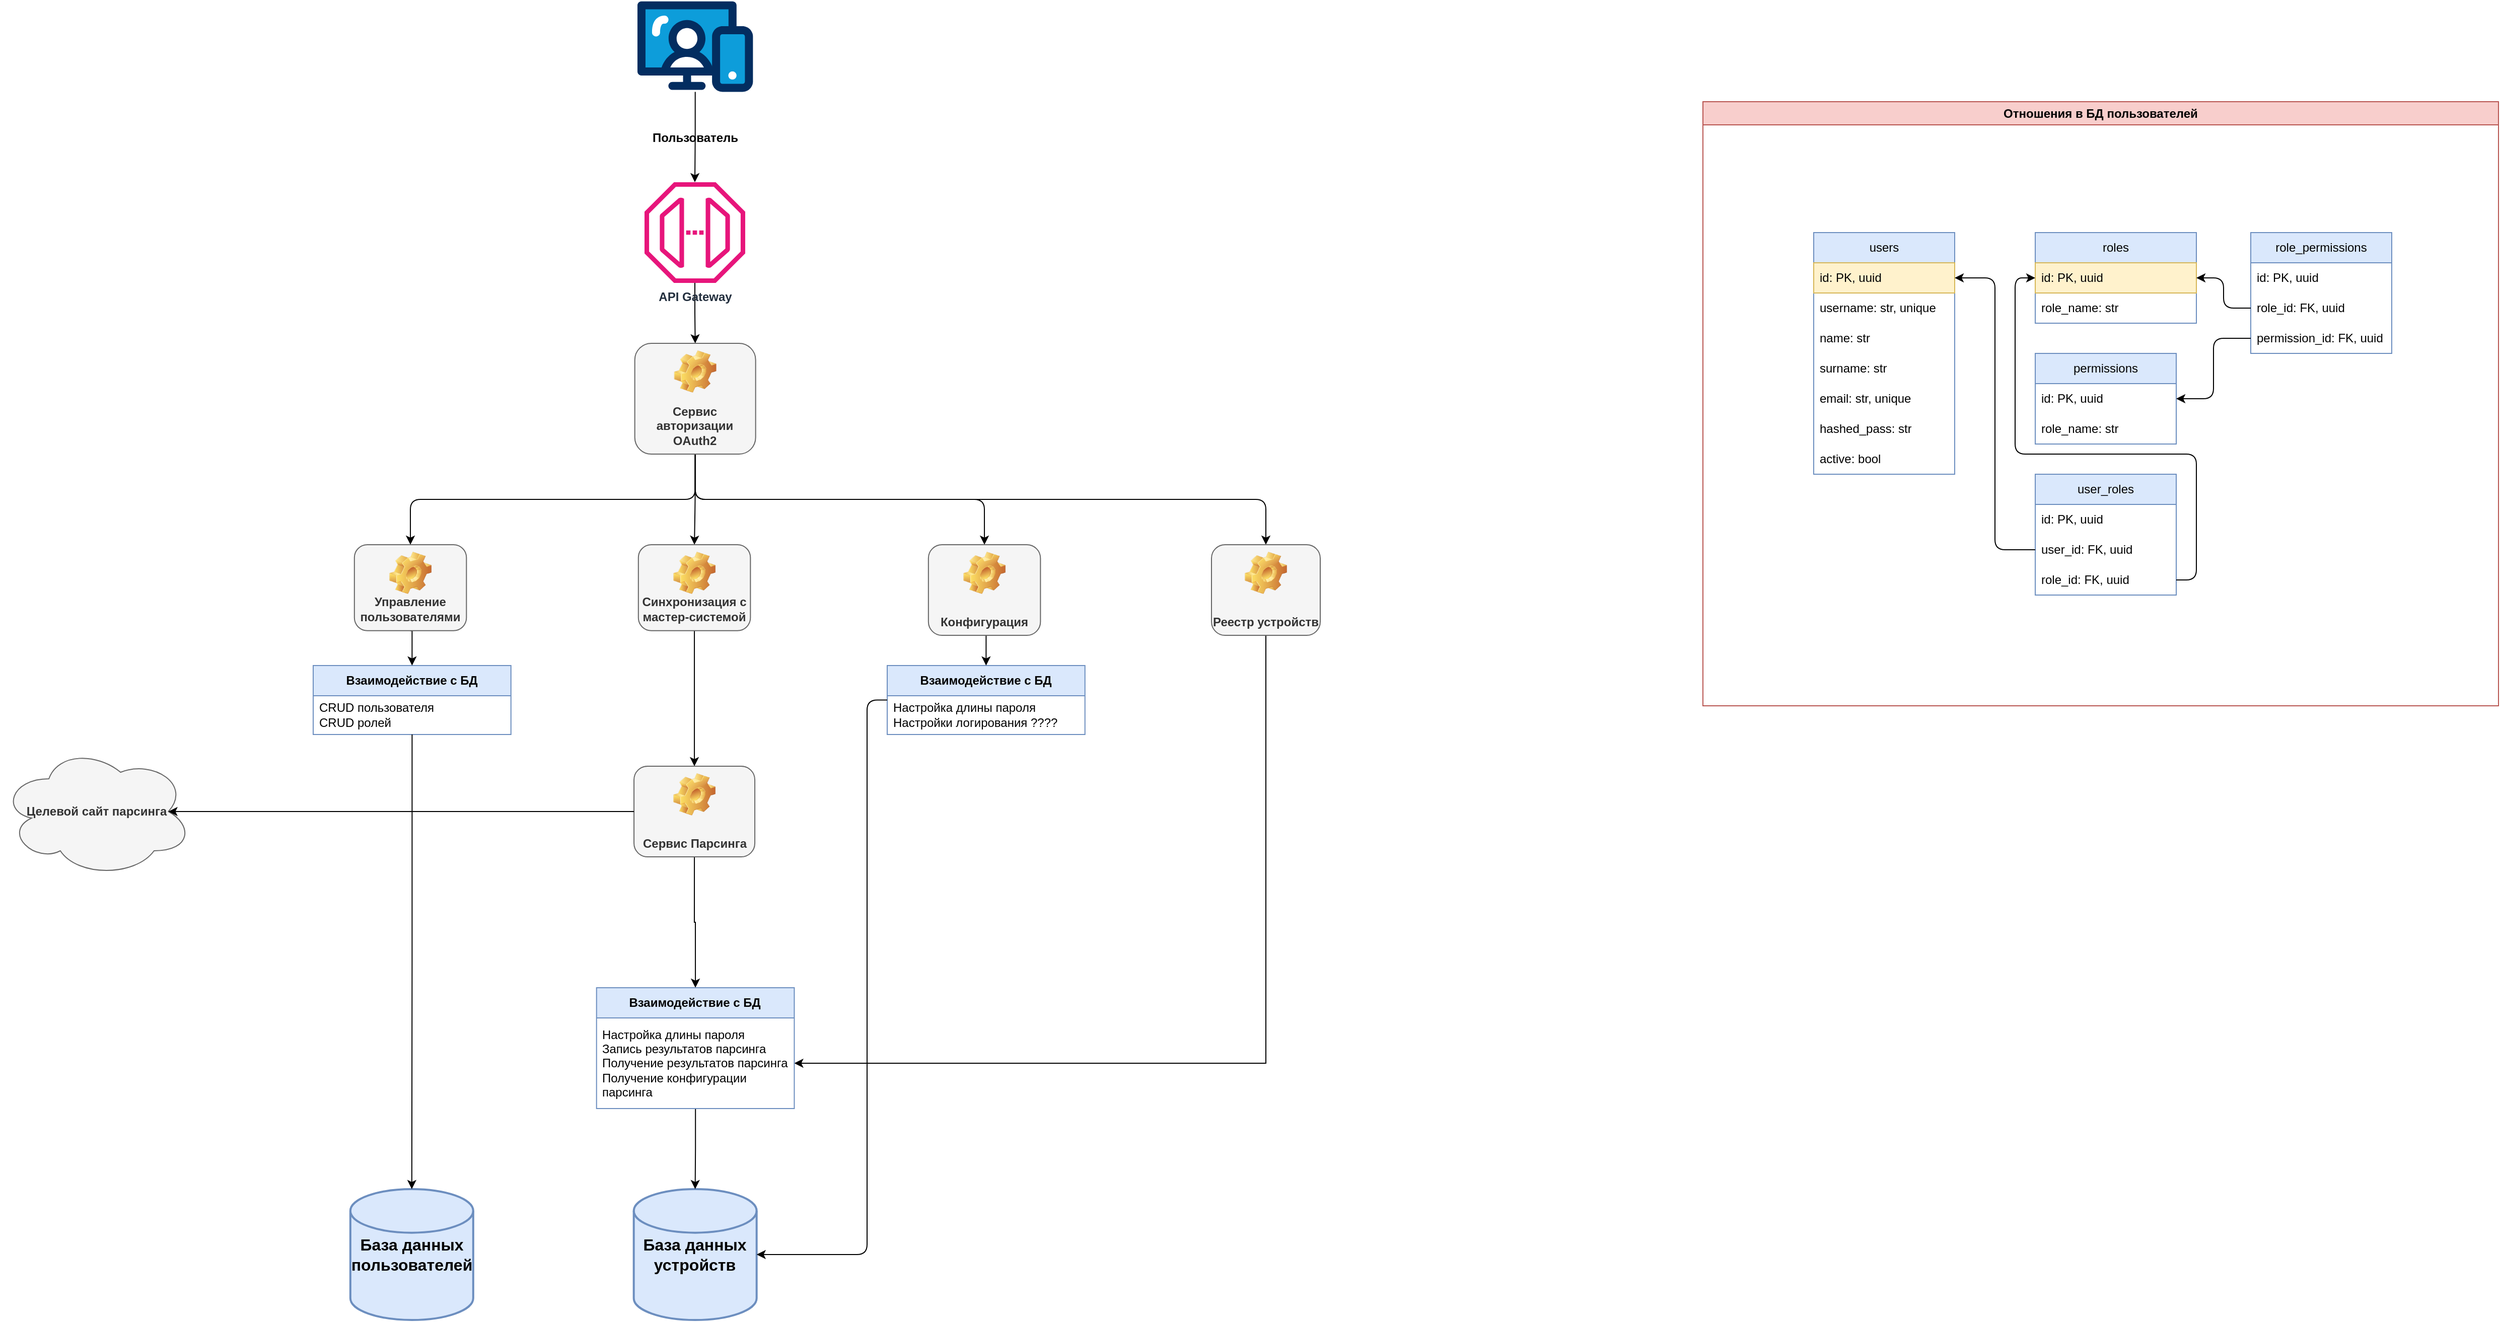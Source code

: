 <mxfile version="26.0.9">
  <diagram name="Страница — 1" id="B61QSFBD9j92VJcZaY03">
    <mxGraphModel dx="2876" dy="2375" grid="1" gridSize="10" guides="1" tooltips="1" connect="1" arrows="1" fold="1" page="1" pageScale="1" pageWidth="827" pageHeight="1169" math="0" shadow="0">
      <root>
        <mxCell id="0" />
        <mxCell id="1" parent="0" />
        <mxCell id="7T62gmuAYcarF65H57XP-43" style="edgeStyle=orthogonalEdgeStyle;rounded=0;orthogonalLoop=1;jettySize=auto;html=1;" parent="1" source="Uf0J_Py4AoEpPPf9A5Is-12" target="Uf0J_Py4AoEpPPf9A5Is-14" edge="1">
          <mxGeometry relative="1" as="geometry" />
        </mxCell>
        <mxCell id="Uf0J_Py4AoEpPPf9A5Is-12" value="Пользователь" style="verticalLabelPosition=bottom;aspect=fixed;html=1;shape=mxgraph.salesforce.web;fontStyle=1;fillColor=#fff2cc;strokeColor=#d6b656;" parent="1" vertex="1">
          <mxGeometry x="-8" y="-660" width="114.68" height="90.6" as="geometry" />
        </mxCell>
        <mxCell id="7T62gmuAYcarF65H57XP-44" style="edgeStyle=orthogonalEdgeStyle;rounded=0;orthogonalLoop=1;jettySize=auto;html=1;entryX=0.5;entryY=0;entryDx=0;entryDy=0;" parent="1" source="Uf0J_Py4AoEpPPf9A5Is-14" target="Uf0J_Py4AoEpPPf9A5Is-16" edge="1">
          <mxGeometry relative="1" as="geometry" />
        </mxCell>
        <mxCell id="Uf0J_Py4AoEpPPf9A5Is-14" value="API Gateway&lt;div&gt;&lt;br&gt;&lt;/div&gt;" style="sketch=0;outlineConnect=0;fontColor=#232F3E;gradientColor=none;fillColor=#E7157B;strokeColor=none;dashed=0;verticalLabelPosition=bottom;verticalAlign=top;align=center;html=1;fontSize=12;fontStyle=1;aspect=fixed;pointerEvents=1;shape=mxgraph.aws4.endpoint;" parent="1" vertex="1">
          <mxGeometry x="-1" y="-480" width="100" height="100" as="geometry" />
        </mxCell>
        <mxCell id="7T62gmuAYcarF65H57XP-60" style="edgeStyle=orthogonalEdgeStyle;rounded=1;orthogonalLoop=1;jettySize=auto;html=1;exitX=0.5;exitY=1;exitDx=0;exitDy=0;entryX=0.5;entryY=0;entryDx=0;entryDy=0;curved=0;" parent="1" source="Uf0J_Py4AoEpPPf9A5Is-16" target="7T62gmuAYcarF65H57XP-54" edge="1">
          <mxGeometry relative="1" as="geometry" />
        </mxCell>
        <mxCell id="7T62gmuAYcarF65H57XP-61" style="edgeStyle=orthogonalEdgeStyle;rounded=1;orthogonalLoop=1;jettySize=auto;html=1;exitX=0.5;exitY=1;exitDx=0;exitDy=0;entryX=0.5;entryY=0;entryDx=0;entryDy=0;curved=0;" parent="1" source="Uf0J_Py4AoEpPPf9A5Is-16" target="7T62gmuAYcarF65H57XP-48" edge="1">
          <mxGeometry relative="1" as="geometry" />
        </mxCell>
        <mxCell id="7T62gmuAYcarF65H57XP-62" style="edgeStyle=orthogonalEdgeStyle;rounded=1;orthogonalLoop=1;jettySize=auto;html=1;exitX=0.5;exitY=1;exitDx=0;exitDy=0;entryX=0.5;entryY=0;entryDx=0;entryDy=0;curved=0;" parent="1" source="Uf0J_Py4AoEpPPf9A5Is-16" target="7T62gmuAYcarF65H57XP-19" edge="1">
          <mxGeometry relative="1" as="geometry" />
        </mxCell>
        <mxCell id="7T62gmuAYcarF65H57XP-66" style="edgeStyle=orthogonalEdgeStyle;rounded=1;orthogonalLoop=1;jettySize=auto;html=1;exitX=0.5;exitY=1;exitDx=0;exitDy=0;entryX=0.5;entryY=0;entryDx=0;entryDy=0;curved=0;" parent="1" source="Uf0J_Py4AoEpPPf9A5Is-16" target="7T62gmuAYcarF65H57XP-26" edge="1">
          <mxGeometry relative="1" as="geometry" />
        </mxCell>
        <mxCell id="Uf0J_Py4AoEpPPf9A5Is-16" value="Сервис авторизации&lt;div&gt;OAuth2&lt;/div&gt;" style="label;whiteSpace=wrap;html=1;align=center;verticalAlign=bottom;spacingLeft=0;spacingBottom=4;imageAlign=center;imageVerticalAlign=top;image=img/clipart/Gear_128x128.png;fillColor=#f5f5f5;fontColor=#333333;strokeColor=#666666;" parent="1" vertex="1">
          <mxGeometry x="-10.66" y="-320" width="120" height="110" as="geometry" />
        </mxCell>
        <mxCell id="ELpbU5azGIm4Fc8LFr4V-3" style="edgeStyle=orthogonalEdgeStyle;rounded=0;orthogonalLoop=1;jettySize=auto;html=1;exitX=0.5;exitY=1;exitDx=0;exitDy=0;entryX=1;entryY=0.5;entryDx=0;entryDy=0;" parent="1" source="7T62gmuAYcarF65H57XP-26" target="ELpbU5azGIm4Fc8LFr4V-2" edge="1">
          <mxGeometry relative="1" as="geometry" />
        </mxCell>
        <mxCell id="7T62gmuAYcarF65H57XP-26" value="Реестр устройств" style="label;whiteSpace=wrap;html=1;align=center;verticalAlign=bottom;spacingLeft=0;spacingBottom=4;imageAlign=center;imageVerticalAlign=top;image=img/clipart/Gear_128x128.png;fillColor=#f5f5f5;fontColor=#333333;strokeColor=#666666;movable=1;resizable=1;rotatable=1;deletable=1;editable=1;locked=0;connectable=1;" parent="1" vertex="1">
          <mxGeometry x="562" y="-120" width="108" height="90" as="geometry" />
        </mxCell>
        <mxCell id="7T62gmuAYcarF65H57XP-51" value="Взаимодействие с БД" style="swimlane;fontStyle=1;childLayout=stackLayout;horizontal=1;startSize=30;horizontalStack=0;resizeParent=1;resizeParentMax=0;resizeLast=0;collapsible=1;marginBottom=0;whiteSpace=wrap;html=1;fillColor=#dae8fc;strokeColor=#6c8ebf;" parent="1" vertex="1">
          <mxGeometry x="-329.995" width="196.364" height="68.52" as="geometry" />
        </mxCell>
        <mxCell id="7T62gmuAYcarF65H57XP-52" value="CRUD пользователя&lt;div&gt;CRUD ролей&lt;/div&gt;" style="text;strokeColor=none;fillColor=none;align=left;verticalAlign=middle;spacingLeft=4;spacingRight=4;overflow=hidden;points=[[0,0.5],[1,0.5]];portConstraint=eastwest;rotatable=0;whiteSpace=wrap;html=1;" parent="7T62gmuAYcarF65H57XP-51" vertex="1">
          <mxGeometry y="30" width="196.364" height="38.52" as="geometry" />
        </mxCell>
        <mxCell id="7T62gmuAYcarF65H57XP-15" value="Взаимодействие с БД" style="swimlane;fontStyle=1;childLayout=stackLayout;horizontal=1;startSize=30;horizontalStack=0;resizeParent=1;resizeParentMax=0;resizeLast=0;collapsible=1;marginBottom=0;whiteSpace=wrap;html=1;fillColor=#dae8fc;strokeColor=#6c8ebf;" parent="1" vertex="1">
          <mxGeometry x="240.005" width="196.364" height="68.52" as="geometry" />
        </mxCell>
        <mxCell id="7T62gmuAYcarF65H57XP-16" value="Настройка длины пароля&lt;div&gt;Настройки логирования ????&lt;/div&gt;" style="text;strokeColor=none;fillColor=none;align=left;verticalAlign=middle;spacingLeft=4;spacingRight=4;overflow=hidden;points=[[0,0.5],[1,0.5]];portConstraint=eastwest;rotatable=0;whiteSpace=wrap;html=1;" parent="7T62gmuAYcarF65H57XP-15" vertex="1">
          <mxGeometry y="30" width="196.364" height="38.52" as="geometry" />
        </mxCell>
        <mxCell id="7T62gmuAYcarF65H57XP-65" style="edgeStyle=orthogonalEdgeStyle;rounded=0;orthogonalLoop=1;jettySize=auto;html=1;exitX=0.5;exitY=1;exitDx=0;exitDy=0;entryX=0.5;entryY=0;entryDx=0;entryDy=0;" parent="1" source="7T62gmuAYcarF65H57XP-48" target="Uf0J_Py4AoEpPPf9A5Is-17" edge="1">
          <mxGeometry relative="1" as="geometry" />
        </mxCell>
        <mxCell id="7T62gmuAYcarF65H57XP-48" value="Синхронизация с мастер-системой" style="label;whiteSpace=wrap;html=1;align=center;verticalAlign=bottom;spacingLeft=0;spacingBottom=4;imageAlign=center;imageVerticalAlign=top;image=img/clipart/Gear_128x128.png;fillColor=#f5f5f5;fontColor=#333333;strokeColor=#666666;" parent="1" vertex="1">
          <mxGeometry x="-7.09" y="-120" width="111.27" height="85.333" as="geometry" />
        </mxCell>
        <mxCell id="7T62gmuAYcarF65H57XP-57" style="edgeStyle=orthogonalEdgeStyle;rounded=0;orthogonalLoop=1;jettySize=auto;html=1;exitX=0.5;exitY=1;exitDx=0;exitDy=0;entryX=0.5;entryY=0;entryDx=0;entryDy=0;" parent="1" source="7T62gmuAYcarF65H57XP-54" target="7T62gmuAYcarF65H57XP-51" edge="1">
          <mxGeometry relative="1" as="geometry" />
        </mxCell>
        <mxCell id="7T62gmuAYcarF65H57XP-54" value="Управление пользователями" style="label;whiteSpace=wrap;html=1;align=center;verticalAlign=bottom;spacingLeft=0;spacingBottom=4;imageAlign=center;imageVerticalAlign=top;image=img/clipart/Gear_128x128.png;fillColor=#f5f5f5;fontColor=#333333;strokeColor=#666666;" parent="1" vertex="1">
          <mxGeometry x="-289.09" y="-120" width="111.27" height="85.333" as="geometry" />
        </mxCell>
        <mxCell id="7T62gmuAYcarF65H57XP-59" style="edgeStyle=orthogonalEdgeStyle;rounded=0;orthogonalLoop=1;jettySize=auto;html=1;exitX=0.5;exitY=1;exitDx=0;exitDy=0;entryX=0.5;entryY=0;entryDx=0;entryDy=0;" parent="1" source="7T62gmuAYcarF65H57XP-19" target="7T62gmuAYcarF65H57XP-15" edge="1">
          <mxGeometry relative="1" as="geometry" />
        </mxCell>
        <mxCell id="7T62gmuAYcarF65H57XP-19" value="Конфигурация" style="label;whiteSpace=wrap;html=1;align=center;verticalAlign=bottom;spacingLeft=0;spacingBottom=4;imageAlign=center;imageVerticalAlign=top;image=img/clipart/Gear_128x128.png;fillColor=#f5f5f5;fontColor=#333333;strokeColor=#666666;" parent="1" vertex="1">
          <mxGeometry x="280.914" y="-120" width="111.27" height="90" as="geometry" />
        </mxCell>
        <mxCell id="Uf0J_Py4AoEpPPf9A5Is-5" value="Целевой сайт парсинга" style="ellipse;shape=cloud;whiteSpace=wrap;html=1;fillColor=#f5f5f5;fontColor=#333333;strokeColor=#666666;fontStyle=1" parent="1" vertex="1">
          <mxGeometry x="-640" y="80" width="190" height="130" as="geometry" />
        </mxCell>
        <mxCell id="ELpbU5azGIm4Fc8LFr4V-5" style="edgeStyle=orthogonalEdgeStyle;rounded=0;orthogonalLoop=1;jettySize=auto;html=1;exitX=0.5;exitY=1;exitDx=0;exitDy=0;entryX=0.5;entryY=0;entryDx=0;entryDy=0;" parent="1" source="Uf0J_Py4AoEpPPf9A5Is-17" target="ELpbU5azGIm4Fc8LFr4V-1" edge="1">
          <mxGeometry relative="1" as="geometry" />
        </mxCell>
        <mxCell id="Uf0J_Py4AoEpPPf9A5Is-17" value="Сервис Парсинга" style="label;whiteSpace=wrap;html=1;align=center;verticalAlign=bottom;spacingLeft=0;spacingBottom=4;imageAlign=center;imageVerticalAlign=top;image=img/clipart/Gear_128x128.png;fillColor=#f5f5f5;fontColor=#333333;strokeColor=#666666;" parent="1" vertex="1">
          <mxGeometry x="-11.46" y="100" width="120" height="90" as="geometry" />
        </mxCell>
        <mxCell id="7T62gmuAYcarF65H57XP-64" style="edgeStyle=orthogonalEdgeStyle;rounded=1;orthogonalLoop=1;jettySize=auto;html=1;exitX=0;exitY=0.5;exitDx=0;exitDy=0;entryX=0.875;entryY=0.5;entryDx=0;entryDy=0;entryPerimeter=0;curved=0;" parent="1" source="Uf0J_Py4AoEpPPf9A5Is-17" target="Uf0J_Py4AoEpPPf9A5Is-5" edge="1">
          <mxGeometry relative="1" as="geometry" />
        </mxCell>
        <mxCell id="7T62gmuAYcarF65H57XP-67" value="&lt;font style=&quot;font-size: 16px;&quot;&gt;&lt;b&gt;База данных устройств&lt;/b&gt;&lt;/font&gt;" style="strokeWidth=2;html=1;shape=mxgraph.flowchart.database;whiteSpace=wrap;fillColor=#dae8fc;strokeColor=#6c8ebf;" parent="1" vertex="1">
          <mxGeometry x="-11.66" y="520" width="122" height="130" as="geometry" />
        </mxCell>
        <mxCell id="7T62gmuAYcarF65H57XP-69" style="edgeStyle=orthogonalEdgeStyle;rounded=1;orthogonalLoop=1;jettySize=auto;html=1;entryX=1;entryY=0.5;entryDx=0;entryDy=0;entryPerimeter=0;curved=0;" parent="1" source="7T62gmuAYcarF65H57XP-15" target="7T62gmuAYcarF65H57XP-67" edge="1">
          <mxGeometry relative="1" as="geometry">
            <Array as="points">
              <mxPoint x="220" y="34" />
              <mxPoint x="220" y="585" />
            </Array>
          </mxGeometry>
        </mxCell>
        <mxCell id="ELpbU5azGIm4Fc8LFr4V-6" style="edgeStyle=orthogonalEdgeStyle;rounded=0;orthogonalLoop=1;jettySize=auto;html=1;" parent="1" source="ELpbU5azGIm4Fc8LFr4V-1" target="7T62gmuAYcarF65H57XP-67" edge="1">
          <mxGeometry relative="1" as="geometry" />
        </mxCell>
        <mxCell id="ELpbU5azGIm4Fc8LFr4V-1" value="Взаимодействие с БД" style="swimlane;fontStyle=1;childLayout=stackLayout;horizontal=1;startSize=30;horizontalStack=0;resizeParent=1;resizeParentMax=0;resizeLast=0;collapsible=1;marginBottom=0;whiteSpace=wrap;html=1;fillColor=#dae8fc;strokeColor=#6c8ebf;" parent="1" vertex="1">
          <mxGeometry x="-48.635" y="320" width="196.36" height="120" as="geometry" />
        </mxCell>
        <mxCell id="ELpbU5azGIm4Fc8LFr4V-2" value="Настройка длины пароля&lt;div&gt;Запись результатов парсинга&lt;div&gt;Получение результатов парсинга&lt;/div&gt;&lt;div&gt;Получение конфигурации парсинга&lt;/div&gt;&lt;/div&gt;" style="text;strokeColor=none;fillColor=none;align=left;verticalAlign=middle;spacingLeft=4;spacingRight=4;overflow=hidden;points=[[0,0.5],[1,0.5]];portConstraint=eastwest;rotatable=0;whiteSpace=wrap;html=1;" parent="ELpbU5azGIm4Fc8LFr4V-1" vertex="1">
          <mxGeometry y="30" width="196.36" height="90" as="geometry" />
        </mxCell>
        <mxCell id="EBoZplrJ1eYwMo9pc9vr-1" value="Отношения в БД пользователей" style="swimlane;whiteSpace=wrap;html=1;fillColor=#f8cecc;strokeColor=#b85450;" parent="1" vertex="1">
          <mxGeometry x="1050" y="-560" width="790" height="600" as="geometry" />
        </mxCell>
        <mxCell id="EBoZplrJ1eYwMo9pc9vr-34" value="" style="group" parent="EBoZplrJ1eYwMo9pc9vr-1" vertex="1" connectable="0">
          <mxGeometry x="110" y="130" width="574" height="360" as="geometry" />
        </mxCell>
        <mxCell id="EBoZplrJ1eYwMo9pc9vr-2" value="users" style="swimlane;fontStyle=0;childLayout=stackLayout;horizontal=1;startSize=30;horizontalStack=0;resizeParent=1;resizeParentMax=0;resizeLast=0;collapsible=1;marginBottom=0;whiteSpace=wrap;html=1;fillColor=#dae8fc;strokeColor=#6c8ebf;" parent="EBoZplrJ1eYwMo9pc9vr-34" vertex="1">
          <mxGeometry width="140" height="240" as="geometry" />
        </mxCell>
        <mxCell id="EBoZplrJ1eYwMo9pc9vr-3" value="id: PK, uuid" style="text;strokeColor=#d6b656;fillColor=#fff2cc;align=left;verticalAlign=middle;spacingLeft=4;spacingRight=4;overflow=hidden;points=[[0,0.5],[1,0.5]];portConstraint=eastwest;rotatable=0;whiteSpace=wrap;html=1;" parent="EBoZplrJ1eYwMo9pc9vr-2" vertex="1">
          <mxGeometry y="30" width="140" height="30" as="geometry" />
        </mxCell>
        <mxCell id="EBoZplrJ1eYwMo9pc9vr-4" value="username: str, unique" style="text;strokeColor=none;fillColor=none;align=left;verticalAlign=middle;spacingLeft=4;spacingRight=4;overflow=hidden;points=[[0,0.5],[1,0.5]];portConstraint=eastwest;rotatable=0;whiteSpace=wrap;html=1;" parent="EBoZplrJ1eYwMo9pc9vr-2" vertex="1">
          <mxGeometry y="60" width="140" height="30" as="geometry" />
        </mxCell>
        <mxCell id="EBoZplrJ1eYwMo9pc9vr-20" value="name: str" style="text;strokeColor=none;fillColor=none;align=left;verticalAlign=middle;spacingLeft=4;spacingRight=4;overflow=hidden;points=[[0,0.5],[1,0.5]];portConstraint=eastwest;rotatable=0;whiteSpace=wrap;html=1;" parent="EBoZplrJ1eYwMo9pc9vr-2" vertex="1">
          <mxGeometry y="90" width="140" height="30" as="geometry" />
        </mxCell>
        <mxCell id="EBoZplrJ1eYwMo9pc9vr-19" value="surname: str" style="text;strokeColor=none;fillColor=none;align=left;verticalAlign=middle;spacingLeft=4;spacingRight=4;overflow=hidden;points=[[0,0.5],[1,0.5]];portConstraint=eastwest;rotatable=0;whiteSpace=wrap;html=1;" parent="EBoZplrJ1eYwMo9pc9vr-2" vertex="1">
          <mxGeometry y="120" width="140" height="30" as="geometry" />
        </mxCell>
        <mxCell id="EBoZplrJ1eYwMo9pc9vr-5" value="email: str, unique" style="text;strokeColor=none;fillColor=none;align=left;verticalAlign=middle;spacingLeft=4;spacingRight=4;overflow=hidden;points=[[0,0.5],[1,0.5]];portConstraint=eastwest;rotatable=0;whiteSpace=wrap;html=1;" parent="EBoZplrJ1eYwMo9pc9vr-2" vertex="1">
          <mxGeometry y="150" width="140" height="30" as="geometry" />
        </mxCell>
        <mxCell id="EBoZplrJ1eYwMo9pc9vr-8" value="hashed_pass: str" style="text;strokeColor=none;fillColor=none;align=left;verticalAlign=middle;spacingLeft=4;spacingRight=4;overflow=hidden;points=[[0,0.5],[1,0.5]];portConstraint=eastwest;rotatable=0;whiteSpace=wrap;html=1;" parent="EBoZplrJ1eYwMo9pc9vr-2" vertex="1">
          <mxGeometry y="180" width="140" height="30" as="geometry" />
        </mxCell>
        <mxCell id="EBoZplrJ1eYwMo9pc9vr-9" value="active: bool" style="text;strokeColor=none;fillColor=none;align=left;verticalAlign=middle;spacingLeft=4;spacingRight=4;overflow=hidden;points=[[0,0.5],[1,0.5]];portConstraint=eastwest;rotatable=0;whiteSpace=wrap;html=1;" parent="EBoZplrJ1eYwMo9pc9vr-2" vertex="1">
          <mxGeometry y="210" width="140" height="30" as="geometry" />
        </mxCell>
        <mxCell id="EBoZplrJ1eYwMo9pc9vr-10" value="roles" style="swimlane;fontStyle=0;childLayout=stackLayout;horizontal=1;startSize=30;horizontalStack=0;resizeParent=1;resizeParentMax=0;resizeLast=0;collapsible=1;marginBottom=0;whiteSpace=wrap;html=1;fillColor=#dae8fc;strokeColor=#6c8ebf;" parent="EBoZplrJ1eYwMo9pc9vr-34" vertex="1">
          <mxGeometry x="220" width="160" height="90" as="geometry" />
        </mxCell>
        <mxCell id="EBoZplrJ1eYwMo9pc9vr-11" value="id: PK, uuid" style="text;strokeColor=#d6b656;fillColor=#fff2cc;align=left;verticalAlign=middle;spacingLeft=4;spacingRight=4;overflow=hidden;points=[[0,0.5],[1,0.5]];portConstraint=eastwest;rotatable=0;whiteSpace=wrap;html=1;" parent="EBoZplrJ1eYwMo9pc9vr-10" vertex="1">
          <mxGeometry y="30" width="160" height="30" as="geometry" />
        </mxCell>
        <mxCell id="EBoZplrJ1eYwMo9pc9vr-12" value="role_name: str" style="text;strokeColor=none;fillColor=none;align=left;verticalAlign=middle;spacingLeft=4;spacingRight=4;overflow=hidden;points=[[0,0.5],[1,0.5]];portConstraint=eastwest;rotatable=0;whiteSpace=wrap;html=1;" parent="EBoZplrJ1eYwMo9pc9vr-10" vertex="1">
          <mxGeometry y="60" width="160" height="30" as="geometry" />
        </mxCell>
        <mxCell id="EBoZplrJ1eYwMo9pc9vr-16" value="permissions" style="swimlane;fontStyle=0;childLayout=stackLayout;horizontal=1;startSize=30;horizontalStack=0;resizeParent=1;resizeParentMax=0;resizeLast=0;collapsible=1;marginBottom=0;whiteSpace=wrap;html=1;fillColor=#dae8fc;strokeColor=#6c8ebf;" parent="EBoZplrJ1eYwMo9pc9vr-34" vertex="1">
          <mxGeometry x="220" y="120" width="140" height="90" as="geometry" />
        </mxCell>
        <mxCell id="EBoZplrJ1eYwMo9pc9vr-17" value="id: PK, uuid" style="text;strokeColor=none;fillColor=none;align=left;verticalAlign=middle;spacingLeft=4;spacingRight=4;overflow=hidden;points=[[0,0.5],[1,0.5]];portConstraint=eastwest;rotatable=0;whiteSpace=wrap;html=1;" parent="EBoZplrJ1eYwMo9pc9vr-16" vertex="1">
          <mxGeometry y="30" width="140" height="30" as="geometry" />
        </mxCell>
        <mxCell id="EBoZplrJ1eYwMo9pc9vr-18" value="role_name: str" style="text;strokeColor=none;fillColor=none;align=left;verticalAlign=middle;spacingLeft=4;spacingRight=4;overflow=hidden;points=[[0,0.5],[1,0.5]];portConstraint=eastwest;rotatable=0;whiteSpace=wrap;html=1;" parent="EBoZplrJ1eYwMo9pc9vr-16" vertex="1">
          <mxGeometry y="60" width="140" height="30" as="geometry" />
        </mxCell>
        <mxCell id="EBoZplrJ1eYwMo9pc9vr-21" value="role_permissions" style="swimlane;fontStyle=0;childLayout=stackLayout;horizontal=1;startSize=30;horizontalStack=0;resizeParent=1;resizeParentMax=0;resizeLast=0;collapsible=1;marginBottom=0;whiteSpace=wrap;html=1;fillColor=#dae8fc;strokeColor=#6c8ebf;" parent="EBoZplrJ1eYwMo9pc9vr-34" vertex="1">
          <mxGeometry x="434" width="140" height="120" as="geometry" />
        </mxCell>
        <mxCell id="EBoZplrJ1eYwMo9pc9vr-22" value="id: PK, uuid" style="text;strokeColor=none;fillColor=none;align=left;verticalAlign=middle;spacingLeft=4;spacingRight=4;overflow=hidden;points=[[0,0.5],[1,0.5]];portConstraint=eastwest;rotatable=0;whiteSpace=wrap;html=1;" parent="EBoZplrJ1eYwMo9pc9vr-21" vertex="1">
          <mxGeometry y="30" width="140" height="30" as="geometry" />
        </mxCell>
        <mxCell id="EBoZplrJ1eYwMo9pc9vr-23" value="role_id: FK, uuid" style="text;strokeColor=none;fillColor=none;align=left;verticalAlign=middle;spacingLeft=4;spacingRight=4;overflow=hidden;points=[[0,0.5],[1,0.5]];portConstraint=eastwest;rotatable=0;whiteSpace=wrap;html=1;" parent="EBoZplrJ1eYwMo9pc9vr-21" vertex="1">
          <mxGeometry y="60" width="140" height="30" as="geometry" />
        </mxCell>
        <mxCell id="EBoZplrJ1eYwMo9pc9vr-24" value="permission_id: FK, uuid" style="text;strokeColor=none;fillColor=none;align=left;verticalAlign=middle;spacingLeft=4;spacingRight=4;overflow=hidden;points=[[0,0.5],[1,0.5]];portConstraint=eastwest;rotatable=0;whiteSpace=wrap;html=1;" parent="EBoZplrJ1eYwMo9pc9vr-21" vertex="1">
          <mxGeometry y="90" width="140" height="30" as="geometry" />
        </mxCell>
        <mxCell id="EBoZplrJ1eYwMo9pc9vr-25" style="edgeStyle=orthogonalEdgeStyle;rounded=1;orthogonalLoop=1;jettySize=auto;html=1;exitX=0;exitY=0.5;exitDx=0;exitDy=0;entryX=1;entryY=0.5;entryDx=0;entryDy=0;curved=0;" parent="EBoZplrJ1eYwMo9pc9vr-34" source="EBoZplrJ1eYwMo9pc9vr-23" target="EBoZplrJ1eYwMo9pc9vr-11" edge="1">
          <mxGeometry relative="1" as="geometry" />
        </mxCell>
        <mxCell id="EBoZplrJ1eYwMo9pc9vr-26" style="edgeStyle=orthogonalEdgeStyle;rounded=1;orthogonalLoop=1;jettySize=auto;html=1;exitX=0;exitY=0.5;exitDx=0;exitDy=0;entryX=1;entryY=0.5;entryDx=0;entryDy=0;curved=0;" parent="EBoZplrJ1eYwMo9pc9vr-34" source="EBoZplrJ1eYwMo9pc9vr-24" target="EBoZplrJ1eYwMo9pc9vr-17" edge="1">
          <mxGeometry relative="1" as="geometry" />
        </mxCell>
        <mxCell id="EBoZplrJ1eYwMo9pc9vr-27" value="user_roles" style="swimlane;fontStyle=0;childLayout=stackLayout;horizontal=1;startSize=30;horizontalStack=0;resizeParent=1;resizeParentMax=0;resizeLast=0;collapsible=1;marginBottom=0;whiteSpace=wrap;html=1;fillColor=#dae8fc;strokeColor=#6c8ebf;" parent="EBoZplrJ1eYwMo9pc9vr-34" vertex="1">
          <mxGeometry x="220" y="240" width="140" height="120" as="geometry" />
        </mxCell>
        <mxCell id="EBoZplrJ1eYwMo9pc9vr-28" value="id: PK, uuid" style="text;strokeColor=none;fillColor=none;align=left;verticalAlign=middle;spacingLeft=4;spacingRight=4;overflow=hidden;points=[[0,0.5],[1,0.5]];portConstraint=eastwest;rotatable=0;whiteSpace=wrap;html=1;" parent="EBoZplrJ1eYwMo9pc9vr-27" vertex="1">
          <mxGeometry y="30" width="140" height="30" as="geometry" />
        </mxCell>
        <mxCell id="EBoZplrJ1eYwMo9pc9vr-29" value="user_id: FK, uuid" style="text;strokeColor=none;fillColor=none;align=left;verticalAlign=middle;spacingLeft=4;spacingRight=4;overflow=hidden;points=[[0,0.5],[1,0.5]];portConstraint=eastwest;rotatable=0;whiteSpace=wrap;html=1;" parent="EBoZplrJ1eYwMo9pc9vr-27" vertex="1">
          <mxGeometry y="60" width="140" height="30" as="geometry" />
        </mxCell>
        <mxCell id="EBoZplrJ1eYwMo9pc9vr-30" value="role_id: FK, uuid" style="text;strokeColor=none;fillColor=none;align=left;verticalAlign=middle;spacingLeft=4;spacingRight=4;overflow=hidden;points=[[0,0.5],[1,0.5]];portConstraint=eastwest;rotatable=0;whiteSpace=wrap;html=1;" parent="EBoZplrJ1eYwMo9pc9vr-27" vertex="1">
          <mxGeometry y="90" width="140" height="30" as="geometry" />
        </mxCell>
        <mxCell id="EBoZplrJ1eYwMo9pc9vr-31" style="edgeStyle=orthogonalEdgeStyle;rounded=1;orthogonalLoop=1;jettySize=auto;html=1;exitX=0;exitY=0.5;exitDx=0;exitDy=0;entryX=1;entryY=0.5;entryDx=0;entryDy=0;curved=0;" parent="EBoZplrJ1eYwMo9pc9vr-34" source="EBoZplrJ1eYwMo9pc9vr-29" target="EBoZplrJ1eYwMo9pc9vr-3" edge="1">
          <mxGeometry relative="1" as="geometry" />
        </mxCell>
        <mxCell id="EBoZplrJ1eYwMo9pc9vr-33" style="edgeStyle=orthogonalEdgeStyle;rounded=1;orthogonalLoop=1;jettySize=auto;html=1;exitX=1;exitY=0.5;exitDx=0;exitDy=0;entryX=0;entryY=0.5;entryDx=0;entryDy=0;curved=0;" parent="EBoZplrJ1eYwMo9pc9vr-34" source="EBoZplrJ1eYwMo9pc9vr-30" target="EBoZplrJ1eYwMo9pc9vr-11" edge="1">
          <mxGeometry relative="1" as="geometry">
            <Array as="points">
              <mxPoint x="380" y="345" />
              <mxPoint x="380" y="220" />
              <mxPoint x="200" y="220" />
              <mxPoint x="200" y="45" />
            </Array>
          </mxGeometry>
        </mxCell>
        <mxCell id="D0jTwzuEolsmLSjIC2lt-1" value="&lt;span style=&quot;font-size: 16px;&quot;&gt;&lt;b&gt;База данных пользователей&lt;/b&gt;&lt;/span&gt;" style="strokeWidth=2;html=1;shape=mxgraph.flowchart.database;whiteSpace=wrap;fillColor=#dae8fc;strokeColor=#6c8ebf;" vertex="1" parent="1">
          <mxGeometry x="-293.09" y="520" width="122" height="130" as="geometry" />
        </mxCell>
        <mxCell id="D0jTwzuEolsmLSjIC2lt-2" style="edgeStyle=orthogonalEdgeStyle;rounded=0;orthogonalLoop=1;jettySize=auto;html=1;entryX=0.5;entryY=0;entryDx=0;entryDy=0;entryPerimeter=0;" edge="1" parent="1" source="7T62gmuAYcarF65H57XP-51" target="D0jTwzuEolsmLSjIC2lt-1">
          <mxGeometry relative="1" as="geometry" />
        </mxCell>
      </root>
    </mxGraphModel>
  </diagram>
</mxfile>
